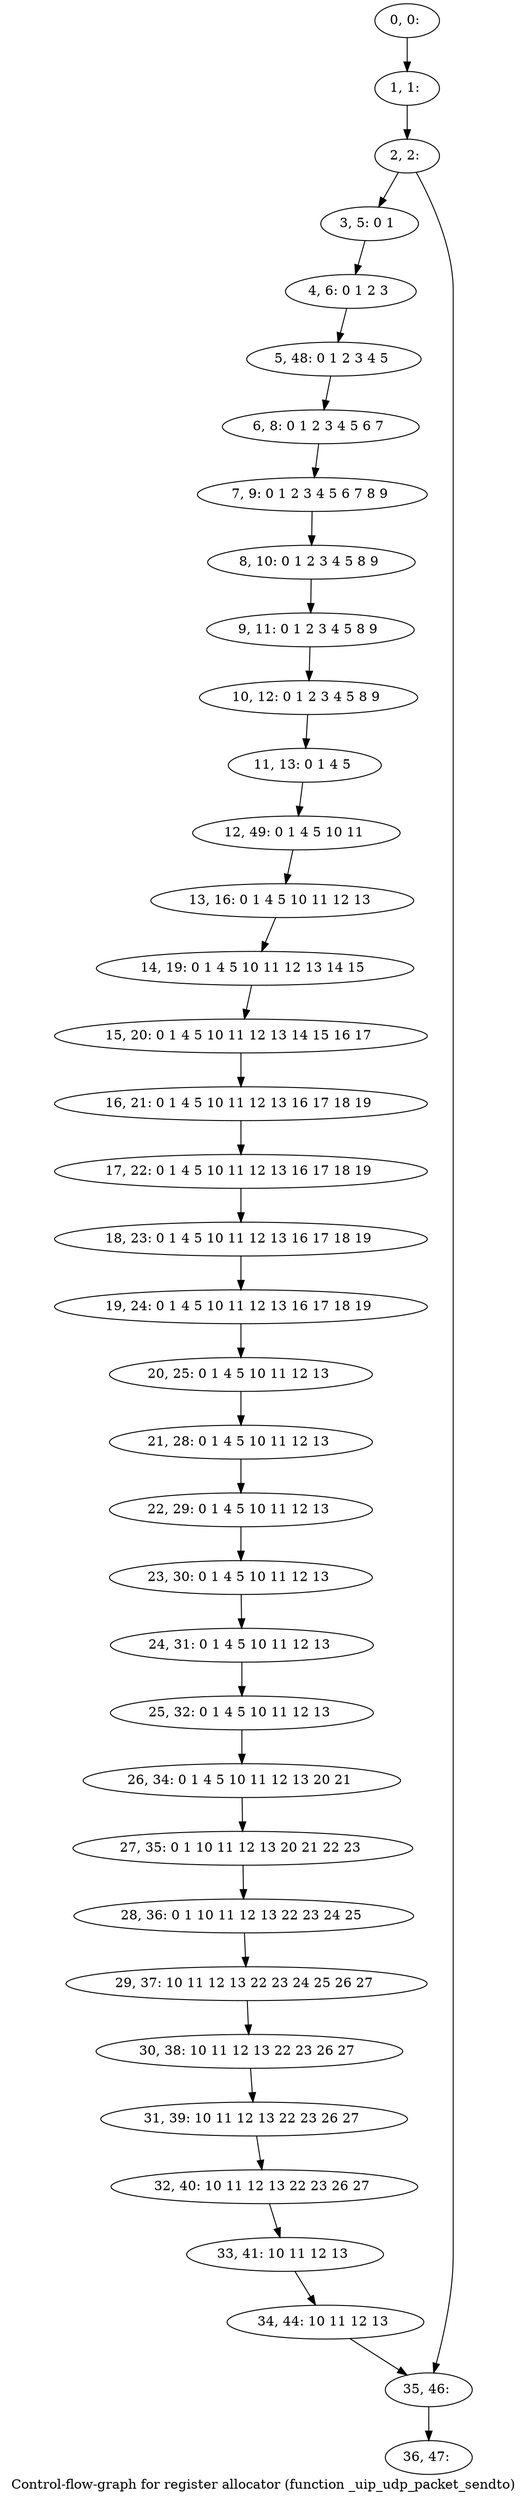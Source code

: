 digraph G {
graph [label="Control-flow-graph for register allocator (function _uip_udp_packet_sendto)"]
0[label="0, 0: "];
1[label="1, 1: "];
2[label="2, 2: "];
3[label="3, 5: 0 1 "];
4[label="4, 6: 0 1 2 3 "];
5[label="5, 48: 0 1 2 3 4 5 "];
6[label="6, 8: 0 1 2 3 4 5 6 7 "];
7[label="7, 9: 0 1 2 3 4 5 6 7 8 9 "];
8[label="8, 10: 0 1 2 3 4 5 8 9 "];
9[label="9, 11: 0 1 2 3 4 5 8 9 "];
10[label="10, 12: 0 1 2 3 4 5 8 9 "];
11[label="11, 13: 0 1 4 5 "];
12[label="12, 49: 0 1 4 5 10 11 "];
13[label="13, 16: 0 1 4 5 10 11 12 13 "];
14[label="14, 19: 0 1 4 5 10 11 12 13 14 15 "];
15[label="15, 20: 0 1 4 5 10 11 12 13 14 15 16 17 "];
16[label="16, 21: 0 1 4 5 10 11 12 13 16 17 18 19 "];
17[label="17, 22: 0 1 4 5 10 11 12 13 16 17 18 19 "];
18[label="18, 23: 0 1 4 5 10 11 12 13 16 17 18 19 "];
19[label="19, 24: 0 1 4 5 10 11 12 13 16 17 18 19 "];
20[label="20, 25: 0 1 4 5 10 11 12 13 "];
21[label="21, 28: 0 1 4 5 10 11 12 13 "];
22[label="22, 29: 0 1 4 5 10 11 12 13 "];
23[label="23, 30: 0 1 4 5 10 11 12 13 "];
24[label="24, 31: 0 1 4 5 10 11 12 13 "];
25[label="25, 32: 0 1 4 5 10 11 12 13 "];
26[label="26, 34: 0 1 4 5 10 11 12 13 20 21 "];
27[label="27, 35: 0 1 10 11 12 13 20 21 22 23 "];
28[label="28, 36: 0 1 10 11 12 13 22 23 24 25 "];
29[label="29, 37: 10 11 12 13 22 23 24 25 26 27 "];
30[label="30, 38: 10 11 12 13 22 23 26 27 "];
31[label="31, 39: 10 11 12 13 22 23 26 27 "];
32[label="32, 40: 10 11 12 13 22 23 26 27 "];
33[label="33, 41: 10 11 12 13 "];
34[label="34, 44: 10 11 12 13 "];
35[label="35, 46: "];
36[label="36, 47: "];
0->1 ;
1->2 ;
2->3 ;
2->35 ;
3->4 ;
4->5 ;
5->6 ;
6->7 ;
7->8 ;
8->9 ;
9->10 ;
10->11 ;
11->12 ;
12->13 ;
13->14 ;
14->15 ;
15->16 ;
16->17 ;
17->18 ;
18->19 ;
19->20 ;
20->21 ;
21->22 ;
22->23 ;
23->24 ;
24->25 ;
25->26 ;
26->27 ;
27->28 ;
28->29 ;
29->30 ;
30->31 ;
31->32 ;
32->33 ;
33->34 ;
34->35 ;
35->36 ;
}
